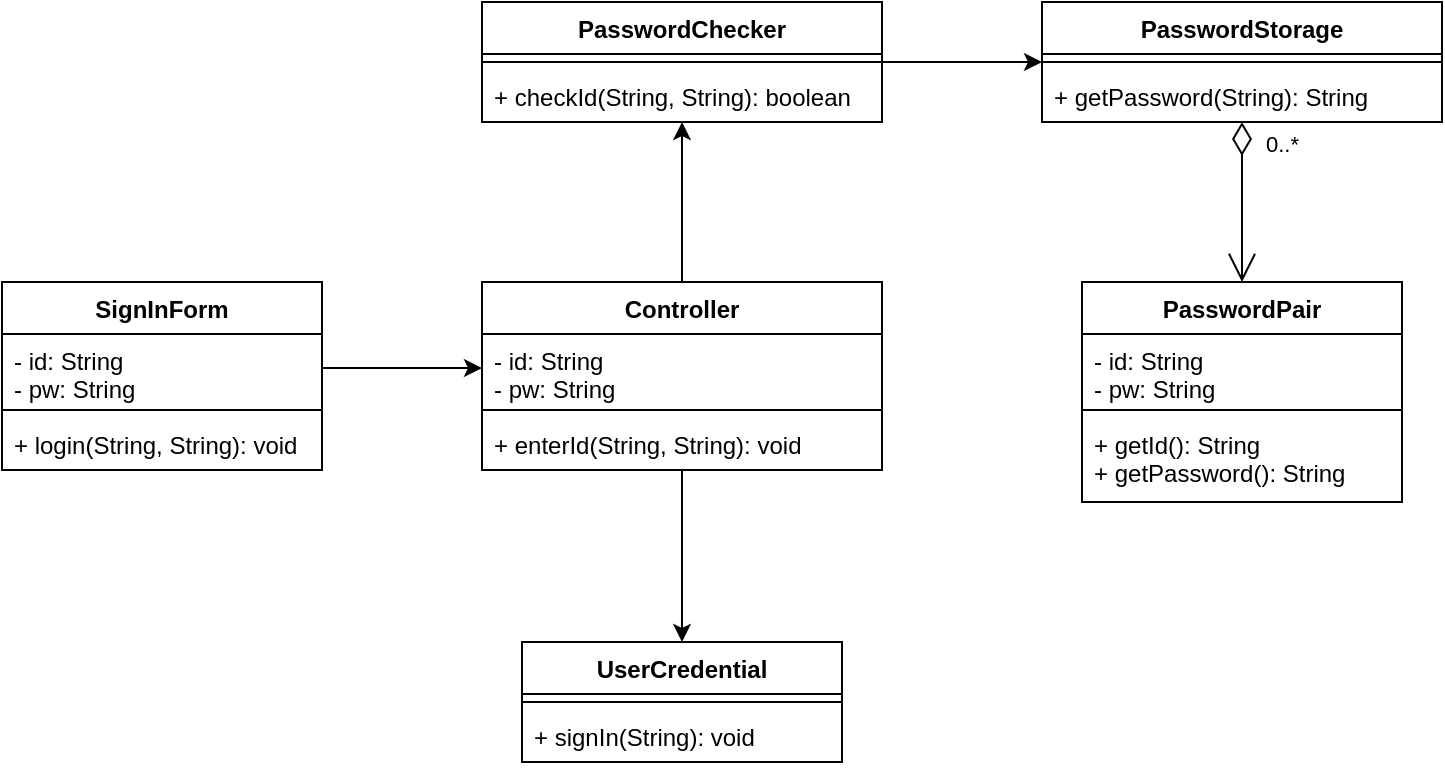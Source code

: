 <mxfile version="14.6.12"><diagram name="Page-3" id="uvg__zSx2y0OaLT1Tk9v"><mxGraphModel dx="1422" dy="749" grid="1" gridSize="10" guides="1" tooltips="1" connect="1" arrows="1" fold="1" page="1" pageScale="1" pageWidth="880" pageHeight="560" math="0" shadow="0"><root><mxCell id="WRzw2AryrDUaLVQl2wr--0"/><mxCell id="WRzw2AryrDUaLVQl2wr--1" parent="WRzw2AryrDUaLVQl2wr--0"/><mxCell id="WRzw2AryrDUaLVQl2wr--2" value="SignInForm" style="swimlane;fontStyle=1;align=center;verticalAlign=top;childLayout=stackLayout;horizontal=1;startSize=26;horizontalStack=0;resizeParent=1;resizeParentMax=0;resizeLast=0;collapsible=1;marginBottom=0;" parent="WRzw2AryrDUaLVQl2wr--1" vertex="1"><mxGeometry x="80" y="220" width="160" height="94" as="geometry"><mxRectangle x="120" y="120" width="100" height="26" as="alternateBounds"/></mxGeometry></mxCell><mxCell id="WRzw2AryrDUaLVQl2wr--3" value="- id: String&#xA;- pw: String&#xA;" style="text;strokeColor=none;fillColor=none;align=left;verticalAlign=top;spacingLeft=4;spacingRight=4;overflow=hidden;rotatable=0;points=[[0,0.5],[1,0.5]];portConstraint=eastwest;" parent="WRzw2AryrDUaLVQl2wr--2" vertex="1"><mxGeometry y="26" width="160" height="34" as="geometry"/></mxCell><mxCell id="WRzw2AryrDUaLVQl2wr--4" value="" style="line;strokeWidth=1;fillColor=none;align=left;verticalAlign=middle;spacingTop=-1;spacingLeft=3;spacingRight=3;rotatable=0;labelPosition=right;points=[];portConstraint=eastwest;" parent="WRzw2AryrDUaLVQl2wr--2" vertex="1"><mxGeometry y="60" width="160" height="8" as="geometry"/></mxCell><mxCell id="WRzw2AryrDUaLVQl2wr--5" value="+ login(String, String): void" style="text;strokeColor=none;fillColor=none;align=left;verticalAlign=top;spacingLeft=4;spacingRight=4;overflow=hidden;rotatable=0;points=[[0,0.5],[1,0.5]];portConstraint=eastwest;" parent="WRzw2AryrDUaLVQl2wr--2" vertex="1"><mxGeometry y="68" width="160" height="26" as="geometry"/></mxCell><mxCell id="xXJn-9zFxjQOPmpREbiu-3" style="edgeStyle=orthogonalEdgeStyle;rounded=0;orthogonalLoop=1;jettySize=auto;html=1;exitX=0.5;exitY=0;exitDx=0;exitDy=0;" parent="WRzw2AryrDUaLVQl2wr--1" source="7hHFJZAYF7sp3FDICZ8d-0" target="QKyX5zy9_FlekIF7kzaq-0" edge="1"><mxGeometry relative="1" as="geometry"/></mxCell><mxCell id="xXJn-9zFxjQOPmpREbiu-6" style="edgeStyle=orthogonalEdgeStyle;rounded=0;orthogonalLoop=1;jettySize=auto;html=1;" parent="WRzw2AryrDUaLVQl2wr--1" source="7hHFJZAYF7sp3FDICZ8d-0" target="k6APN3D7TI_hX1kmKfrp-0" edge="1"><mxGeometry relative="1" as="geometry"/></mxCell><mxCell id="7hHFJZAYF7sp3FDICZ8d-0" value="Controller" style="swimlane;fontStyle=1;align=center;verticalAlign=top;childLayout=stackLayout;horizontal=1;startSize=26;horizontalStack=0;resizeParent=1;resizeParentMax=0;resizeLast=0;collapsible=1;marginBottom=0;" parent="WRzw2AryrDUaLVQl2wr--1" vertex="1"><mxGeometry x="320" y="220" width="200" height="94" as="geometry"/></mxCell><mxCell id="7hHFJZAYF7sp3FDICZ8d-1" value="- id: String&#xA;- pw: String&#xA;&#xA;&#xA;" style="text;strokeColor=none;fillColor=none;align=left;verticalAlign=top;spacingLeft=4;spacingRight=4;overflow=hidden;rotatable=0;points=[[0,0.5],[1,0.5]];portConstraint=eastwest;" parent="7hHFJZAYF7sp3FDICZ8d-0" vertex="1"><mxGeometry y="26" width="200" height="34" as="geometry"/></mxCell><mxCell id="7hHFJZAYF7sp3FDICZ8d-2" value="" style="line;strokeWidth=1;fillColor=none;align=left;verticalAlign=middle;spacingTop=-1;spacingLeft=3;spacingRight=3;rotatable=0;labelPosition=right;points=[];portConstraint=eastwest;" parent="7hHFJZAYF7sp3FDICZ8d-0" vertex="1"><mxGeometry y="60" width="200" height="8" as="geometry"/></mxCell><mxCell id="7hHFJZAYF7sp3FDICZ8d-3" value="+ enterId(String, String): void" style="text;strokeColor=none;fillColor=none;align=left;verticalAlign=top;spacingLeft=4;spacingRight=4;overflow=hidden;rotatable=0;points=[[0,0.5],[1,0.5]];portConstraint=eastwest;" parent="7hHFJZAYF7sp3FDICZ8d-0" vertex="1"><mxGeometry y="68" width="200" height="26" as="geometry"/></mxCell><mxCell id="xXJn-9zFxjQOPmpREbiu-4" style="edgeStyle=orthogonalEdgeStyle;rounded=0;orthogonalLoop=1;jettySize=auto;html=1;exitX=1;exitY=0.5;exitDx=0;exitDy=0;" parent="WRzw2AryrDUaLVQl2wr--1" source="QKyX5zy9_FlekIF7kzaq-0" target="QKyX5zy9_FlekIF7kzaq-4" edge="1"><mxGeometry relative="1" as="geometry"/></mxCell><mxCell id="QKyX5zy9_FlekIF7kzaq-0" value="PasswordChecker" style="swimlane;fontStyle=1;align=center;verticalAlign=top;childLayout=stackLayout;horizontal=1;startSize=26;horizontalStack=0;resizeParent=1;resizeParentMax=0;resizeLast=0;collapsible=1;marginBottom=0;" parent="WRzw2AryrDUaLVQl2wr--1" vertex="1"><mxGeometry x="320" y="80" width="200" height="60" as="geometry"/></mxCell><mxCell id="QKyX5zy9_FlekIF7kzaq-2" value="" style="line;strokeWidth=1;fillColor=none;align=left;verticalAlign=middle;spacingTop=-1;spacingLeft=3;spacingRight=3;rotatable=0;labelPosition=right;points=[];portConstraint=eastwest;" parent="QKyX5zy9_FlekIF7kzaq-0" vertex="1"><mxGeometry y="26" width="200" height="8" as="geometry"/></mxCell><mxCell id="QKyX5zy9_FlekIF7kzaq-3" value="+ checkId(String, String): boolean" style="text;strokeColor=none;fillColor=none;align=left;verticalAlign=top;spacingLeft=4;spacingRight=4;overflow=hidden;rotatable=0;points=[[0,0.5],[1,0.5]];portConstraint=eastwest;" parent="QKyX5zy9_FlekIF7kzaq-0" vertex="1"><mxGeometry y="34" width="200" height="26" as="geometry"/></mxCell><mxCell id="QKyX5zy9_FlekIF7kzaq-4" value="PasswordStorage" style="swimlane;fontStyle=1;align=center;verticalAlign=top;childLayout=stackLayout;horizontal=1;startSize=26;horizontalStack=0;resizeParent=1;resizeParentMax=0;resizeLast=0;collapsible=1;marginBottom=0;" parent="WRzw2AryrDUaLVQl2wr--1" vertex="1"><mxGeometry x="600" y="80" width="200" height="60" as="geometry"/></mxCell><mxCell id="QKyX5zy9_FlekIF7kzaq-5" value="" style="line;strokeWidth=1;fillColor=none;align=left;verticalAlign=middle;spacingTop=-1;spacingLeft=3;spacingRight=3;rotatable=0;labelPosition=right;points=[];portConstraint=eastwest;" parent="QKyX5zy9_FlekIF7kzaq-4" vertex="1"><mxGeometry y="26" width="200" height="8" as="geometry"/></mxCell><mxCell id="QKyX5zy9_FlekIF7kzaq-6" value="+ getPassword(String): String" style="text;strokeColor=none;fillColor=none;align=left;verticalAlign=top;spacingLeft=4;spacingRight=4;overflow=hidden;rotatable=0;points=[[0,0.5],[1,0.5]];portConstraint=eastwest;" parent="QKyX5zy9_FlekIF7kzaq-4" vertex="1"><mxGeometry y="34" width="200" height="26" as="geometry"/></mxCell><mxCell id="k6APN3D7TI_hX1kmKfrp-0" value="UserCredential" style="swimlane;fontStyle=1;align=center;verticalAlign=top;childLayout=stackLayout;horizontal=1;startSize=26;horizontalStack=0;resizeParent=1;resizeParentMax=0;resizeLast=0;collapsible=1;marginBottom=0;" parent="WRzw2AryrDUaLVQl2wr--1" vertex="1"><mxGeometry x="340" y="400" width="160" height="60" as="geometry"/></mxCell><mxCell id="k6APN3D7TI_hX1kmKfrp-1" value="" style="line;strokeWidth=1;fillColor=none;align=left;verticalAlign=middle;spacingTop=-1;spacingLeft=3;spacingRight=3;rotatable=0;labelPosition=right;points=[];portConstraint=eastwest;" parent="k6APN3D7TI_hX1kmKfrp-0" vertex="1"><mxGeometry y="26" width="160" height="8" as="geometry"/></mxCell><mxCell id="k6APN3D7TI_hX1kmKfrp-2" value="+ signIn(String): void" style="text;strokeColor=none;fillColor=none;align=left;verticalAlign=top;spacingLeft=4;spacingRight=4;overflow=hidden;rotatable=0;points=[[0,0.5],[1,0.5]];portConstraint=eastwest;" parent="k6APN3D7TI_hX1kmKfrp-0" vertex="1"><mxGeometry y="34" width="160" height="26" as="geometry"/></mxCell><mxCell id="xXJn-9zFxjQOPmpREbiu-2" style="edgeStyle=orthogonalEdgeStyle;rounded=0;orthogonalLoop=1;jettySize=auto;html=1;exitX=1;exitY=0.5;exitDx=0;exitDy=0;entryX=0;entryY=0.5;entryDx=0;entryDy=0;" parent="WRzw2AryrDUaLVQl2wr--1" source="WRzw2AryrDUaLVQl2wr--3" target="7hHFJZAYF7sp3FDICZ8d-1" edge="1"><mxGeometry relative="1" as="geometry"/></mxCell><mxCell id="xXJn-9zFxjQOPmpREbiu-10" value="PasswordPair" style="swimlane;fontStyle=1;align=center;verticalAlign=top;childLayout=stackLayout;horizontal=1;startSize=26;horizontalStack=0;resizeParent=1;resizeParentMax=0;resizeLast=0;collapsible=1;marginBottom=0;" parent="WRzw2AryrDUaLVQl2wr--1" vertex="1"><mxGeometry x="620" y="220" width="160" height="110" as="geometry"/></mxCell><mxCell id="xXJn-9zFxjQOPmpREbiu-11" value="- id: String&#xA;- pw: String&#xA;" style="text;strokeColor=none;fillColor=none;align=left;verticalAlign=top;spacingLeft=4;spacingRight=4;overflow=hidden;rotatable=0;points=[[0,0.5],[1,0.5]];portConstraint=eastwest;" parent="xXJn-9zFxjQOPmpREbiu-10" vertex="1"><mxGeometry y="26" width="160" height="34" as="geometry"/></mxCell><mxCell id="xXJn-9zFxjQOPmpREbiu-12" value="" style="line;strokeWidth=1;fillColor=none;align=left;verticalAlign=middle;spacingTop=-1;spacingLeft=3;spacingRight=3;rotatable=0;labelPosition=right;points=[];portConstraint=eastwest;" parent="xXJn-9zFxjQOPmpREbiu-10" vertex="1"><mxGeometry y="60" width="160" height="8" as="geometry"/></mxCell><mxCell id="xXJn-9zFxjQOPmpREbiu-13" value="+ getId(): String&#xA;+ getPassword(): String&#xA;" style="text;strokeColor=none;fillColor=none;align=left;verticalAlign=top;spacingLeft=4;spacingRight=4;overflow=hidden;rotatable=0;points=[[0,0.5],[1,0.5]];portConstraint=eastwest;" parent="xXJn-9zFxjQOPmpREbiu-10" vertex="1"><mxGeometry y="68" width="160" height="42" as="geometry"/></mxCell><mxCell id="xXJn-9zFxjQOPmpREbiu-15" value="0..*" style="endArrow=open;html=1;endSize=12;startArrow=diamondThin;startSize=14;startFill=0;edgeStyle=orthogonalEdgeStyle;align=left;verticalAlign=bottom;" parent="WRzw2AryrDUaLVQl2wr--1" source="QKyX5zy9_FlekIF7kzaq-4" target="xXJn-9zFxjQOPmpREbiu-10" edge="1"><mxGeometry x="-0.5" y="10" relative="1" as="geometry"><mxPoint x="570" y="290" as="sourcePoint"/><mxPoint x="730" y="290" as="targetPoint"/><mxPoint as="offset"/></mxGeometry></mxCell></root></mxGraphModel></diagram></mxfile>